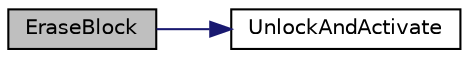 digraph "EraseBlock"
{
  edge [fontname="Helvetica",fontsize="10",labelfontname="Helvetica",labelfontsize="10"];
  node [fontname="Helvetica",fontsize="10",shape=record];
  rankdir="LR";
  Node1 [label="EraseBlock",height=0.2,width=0.4,color="black", fillcolor="grey75", style="filled", fontcolor="black"];
  Node1 -> Node2 [color="midnightblue",fontsize="10",style="solid",fontname="Helvetica"];
  Node2 [label="UnlockAndActivate",height=0.2,width=0.4,color="black", fillcolor="white", style="filled",URL="$_internal_01_flash_8c.html#a29da5d5efe259ebec7a528aaaa314ccd"];
}
